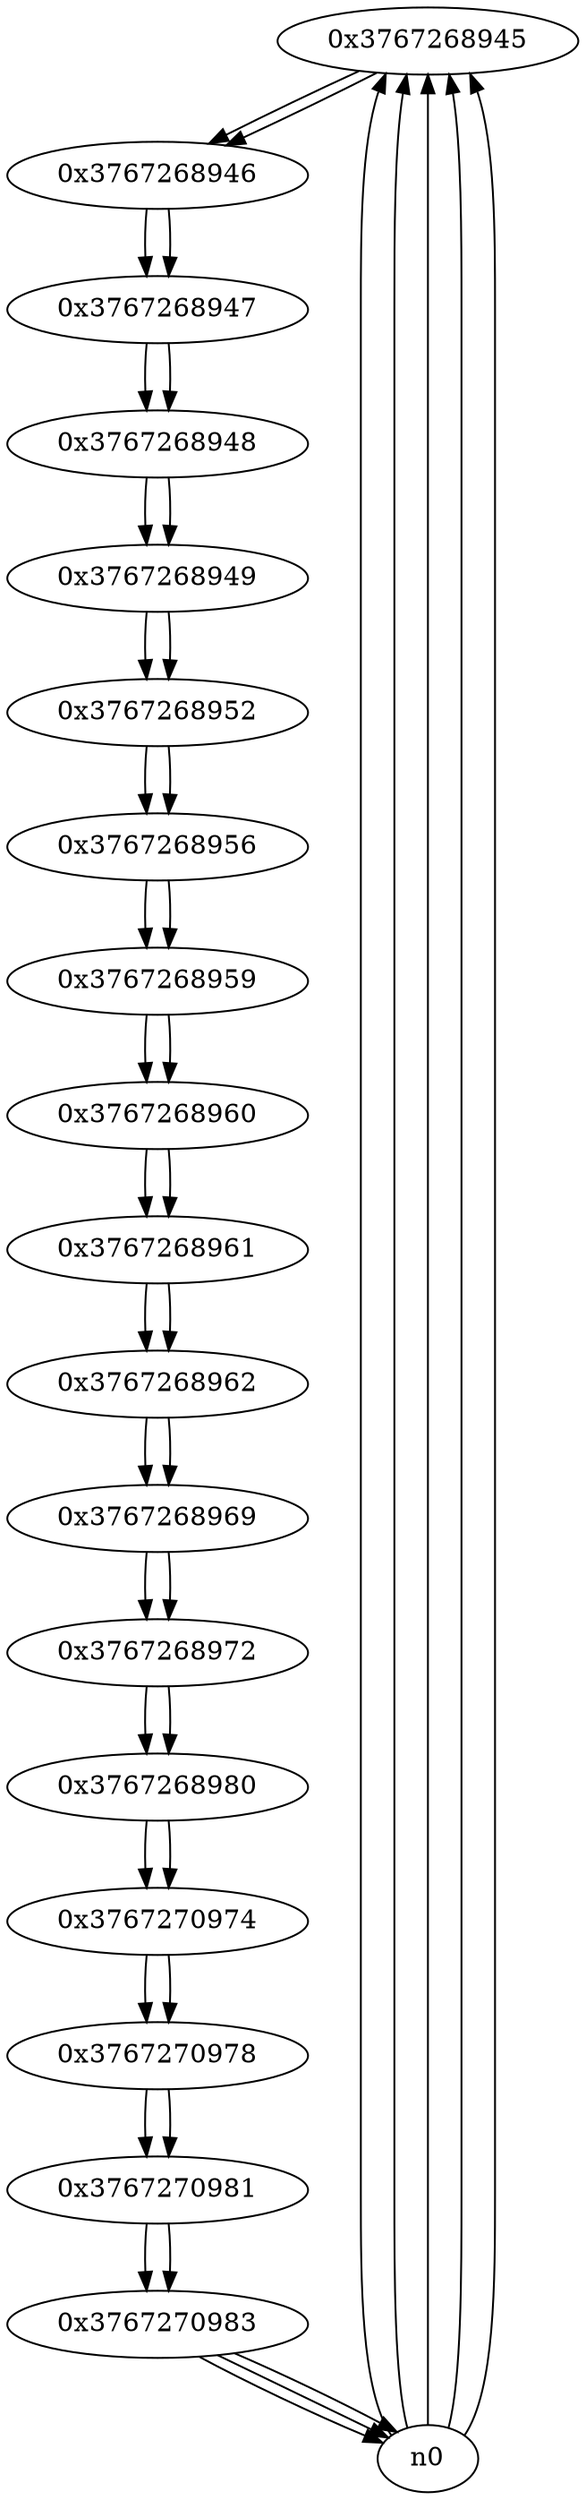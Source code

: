 digraph G{
/* nodes */
  n1 [label="0x3767268945"]
  n2 [label="0x3767268946"]
  n3 [label="0x3767268947"]
  n4 [label="0x3767268948"]
  n5 [label="0x3767268949"]
  n6 [label="0x3767268952"]
  n7 [label="0x3767268956"]
  n8 [label="0x3767268959"]
  n9 [label="0x3767268960"]
  n10 [label="0x3767268961"]
  n11 [label="0x3767268962"]
  n12 [label="0x3767268969"]
  n13 [label="0x3767268972"]
  n14 [label="0x3767268980"]
  n15 [label="0x3767270974"]
  n16 [label="0x3767270978"]
  n17 [label="0x3767270981"]
  n18 [label="0x3767270983"]
/* edges */
n1 -> n2;
n0 -> n1;
n0 -> n1;
n0 -> n1;
n0 -> n1;
n0 -> n1;
n2 -> n3;
n1 -> n2;
n3 -> n4;
n2 -> n3;
n4 -> n5;
n3 -> n4;
n5 -> n6;
n4 -> n5;
n6 -> n7;
n5 -> n6;
n7 -> n8;
n6 -> n7;
n8 -> n9;
n7 -> n8;
n9 -> n10;
n8 -> n9;
n10 -> n11;
n9 -> n10;
n11 -> n12;
n10 -> n11;
n12 -> n13;
n11 -> n12;
n13 -> n14;
n12 -> n13;
n14 -> n15;
n13 -> n14;
n15 -> n16;
n14 -> n15;
n16 -> n17;
n15 -> n16;
n17 -> n18;
n16 -> n17;
n18 -> n0;
n18 -> n0;
n18 -> n0;
n17 -> n18;
}
